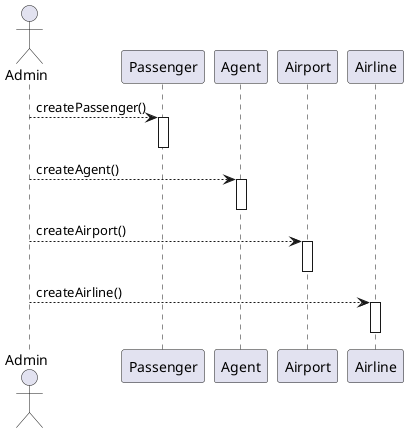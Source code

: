 @startuml AdminCreate

Actor Admin

Admin --> Passenger : createPassenger()
activate Passenger
deactivate
Admin --> Agent : createAgent()
activate Agent
deactivate
Admin --> Airport : createAirport()
activate Airport
deactivate
Admin --> Airline : createAirline()
activate Airline
deactivate

@enduml